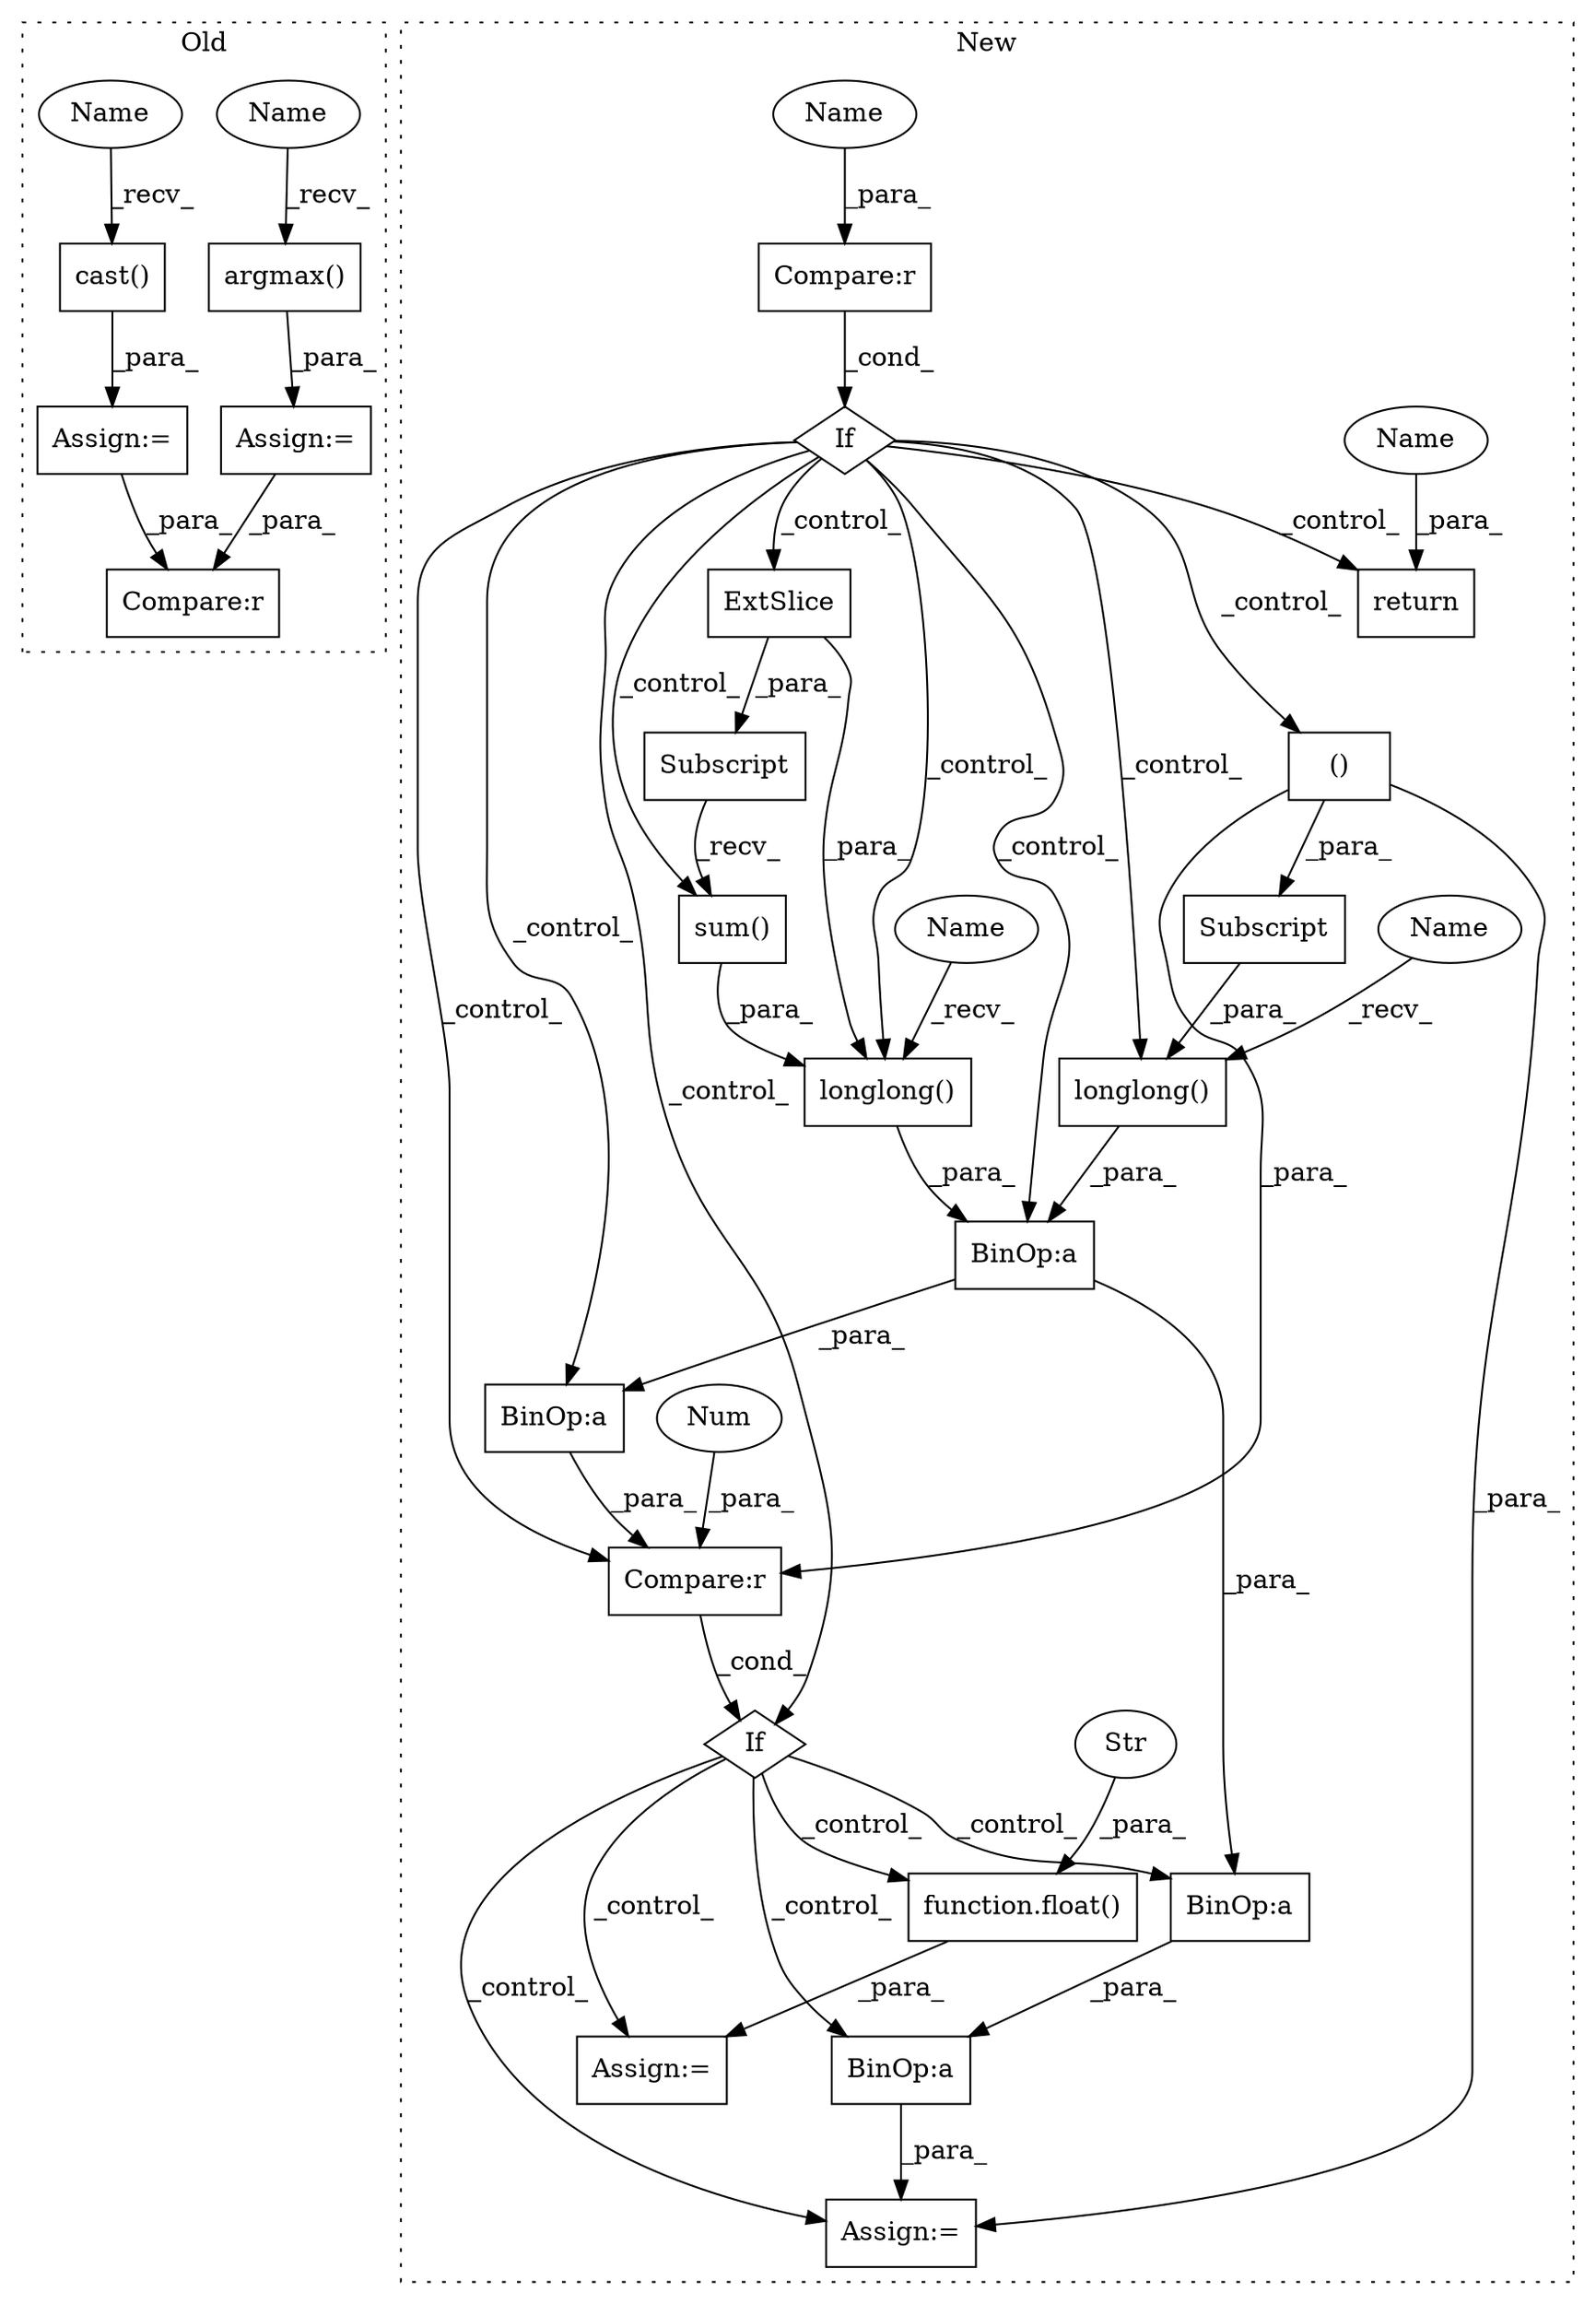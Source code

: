 digraph G {
subgraph cluster0 {
1 [label="argmax()" a="75" s="928,944" l="10,10" shape="box"];
3 [label="cast()" a="75" s="997,1021" l="8,1" shape="box"];
17 [label="Compare:r" a="40" s="1047" l="21" shape="box"];
23 [label="Assign:=" a="68" s="925" l="3" shape="box"];
25 [label="Assign:=" a="68" s="994" l="3" shape="box"];
29 [label="Name" a="87" s="928" l="2" shape="ellipse"];
30 [label="Name" a="87" s="997" l="2" shape="ellipse"];
label = "Old";
style="dotted";
}
subgraph cluster1 {
2 [label="function.float()" a="75" s="1449,1460" l="6,1" shape="box"];
4 [label="()" a="54" s="1314" l="7" shape="box"];
5 [label="If" a="96" s="1135" l="3" shape="diamond"];
6 [label="BinOp:a" a="82" s="1415" l="3" shape="box"];
7 [label="If" a="96" s="1410" l="3" shape="diamond"];
8 [label="BinOp:a" a="82" s="1391" l="3" shape="box"];
9 [label="BinOp:a" a="82" s="1510" l="3" shape="box"];
10 [label="BinOp:a" a="82" s="1504" l="3" shape="box"];
11 [label="Subscript" a="63" s="1287,0" l="35,0" shape="box"];
12 [label="Str" a="66" s="1455" l="5" shape="ellipse"];
13 [label="Compare:r" a="40" s="1138" l="29" shape="box"];
14 [label="sum()" a="75" s="1353" l="37" shape="box"];
15 [label="Subscript" a="63" s="1353,0" l="31,0" shape="box"];
16 [label="return" a="93" s="1181" l="7" shape="box"];
18 [label="longlong()" a="75" s="1275,1322" l="12,1" shape="box"];
19 [label="longlong()" a="75" s="1341,1390" l="12,1" shape="box"];
20 [label="Compare:r" a="40" s="1413" l="12" shape="box"];
21 [label="Num" a="76" s="1424" l="1" shape="ellipse"];
22 [label="ExtSlice" a="85" s="1353" l="4" shape="box"];
24 [label="Assign:=" a="68" s="1446" l="3" shape="box"];
26 [label="Assign:=" a="68" s="1499" l="3" shape="box"];
27 [label="Name" a="87" s="1188" l="4" shape="ellipse"];
28 [label="Name" a="87" s="1163" l="4" shape="ellipse"];
31 [label="Name" a="87" s="1275" l="2" shape="ellipse"];
32 [label="Name" a="87" s="1341" l="2" shape="ellipse"];
label = "New";
style="dotted";
}
1 -> 23 [label="_para_"];
2 -> 24 [label="_para_"];
3 -> 25 [label="_para_"];
4 -> 11 [label="_para_"];
4 -> 20 [label="_para_"];
4 -> 26 [label="_para_"];
5 -> 4 [label="_control_"];
5 -> 8 [label="_control_"];
5 -> 22 [label="_control_"];
5 -> 18 [label="_control_"];
5 -> 14 [label="_control_"];
5 -> 6 [label="_control_"];
5 -> 16 [label="_control_"];
5 -> 20 [label="_control_"];
5 -> 7 [label="_control_"];
5 -> 19 [label="_control_"];
6 -> 20 [label="_para_"];
7 -> 10 [label="_control_"];
7 -> 26 [label="_control_"];
7 -> 24 [label="_control_"];
7 -> 2 [label="_control_"];
7 -> 9 [label="_control_"];
8 -> 6 [label="_para_"];
8 -> 9 [label="_para_"];
9 -> 10 [label="_para_"];
10 -> 26 [label="_para_"];
11 -> 18 [label="_para_"];
12 -> 2 [label="_para_"];
13 -> 5 [label="_cond_"];
14 -> 19 [label="_para_"];
15 -> 14 [label="_recv_"];
18 -> 8 [label="_para_"];
19 -> 8 [label="_para_"];
20 -> 7 [label="_cond_"];
21 -> 20 [label="_para_"];
22 -> 15 [label="_para_"];
22 -> 19 [label="_para_"];
23 -> 17 [label="_para_"];
25 -> 17 [label="_para_"];
27 -> 16 [label="_para_"];
28 -> 13 [label="_para_"];
29 -> 1 [label="_recv_"];
30 -> 3 [label="_recv_"];
31 -> 18 [label="_recv_"];
32 -> 19 [label="_recv_"];
}